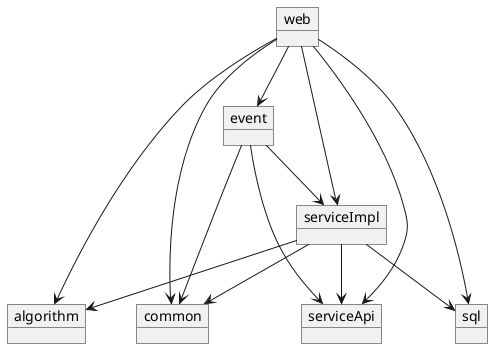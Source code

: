@startuml
object algorithm
object common
object event
object serviceApi
object serviceImpl
object sql
object web

web --> sql
web --> serviceApi
web --> serviceImpl
web --> event
web --> common
web --> algorithm

serviceImpl --> serviceApi
serviceImpl --> sql
serviceImpl --> common
serviceImpl --> algorithm

event --> serviceApi
event --> serviceImpl
event --> common


@enduml
